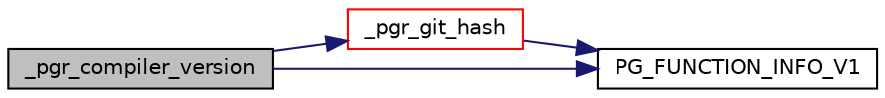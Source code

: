 digraph "_pgr_compiler_version"
{
  edge [fontname="Helvetica",fontsize="10",labelfontname="Helvetica",labelfontsize="10"];
  node [fontname="Helvetica",fontsize="10",shape=record];
  rankdir="LR";
  Node30 [label="_pgr_compiler_version",height=0.2,width=0.4,color="black", fillcolor="grey75", style="filled", fontcolor="black"];
  Node30 -> Node31 [color="midnightblue",fontsize="10",style="solid",fontname="Helvetica"];
  Node31 [label="_pgr_git_hash",height=0.2,width=0.4,color="red", fillcolor="white", style="filled",URL="$__version_8c.html#aab896717c6e9776f5007a8d51008278c"];
  Node31 -> Node32 [color="midnightblue",fontsize="10",style="solid",fontname="Helvetica"];
  Node32 [label="PG_FUNCTION_INFO_V1",height=0.2,width=0.4,color="black", fillcolor="white", style="filled",URL="$__version_8c.html#ae1dda247b26ab9bba7d2f3331121f03f"];
  Node30 -> Node32 [color="midnightblue",fontsize="10",style="solid",fontname="Helvetica"];
}
